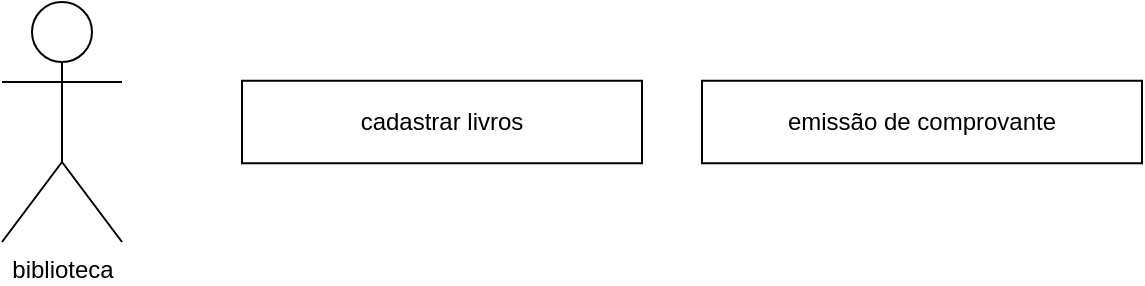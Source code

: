 <mxfile version="13.8.1" type="github">
  <diagram id="th-3_0Q0DmBlsHd-f6A7" name="Page-1">
    <mxGraphModel dx="760" dy="506" grid="1" gridSize="10" guides="1" tooltips="1" connect="1" arrows="1" fold="1" page="1" pageScale="1" pageWidth="1169" pageHeight="827" math="0" shadow="0">
      <root>
        <mxCell id="0" />
        <mxCell id="1" parent="0" />
        <mxCell id="2yKbzrXuhydSA4W2Bl---1" value="biblioteca" style="shape=umlActor;verticalLabelPosition=bottom;verticalAlign=top;html=1;outlineConnect=0;" vertex="1" parent="1">
          <mxGeometry x="120" y="100" width="60" height="120" as="geometry" />
        </mxCell>
        <mxCell id="2yKbzrXuhydSA4W2Bl---2" value="cadastrar livros" style="rounded=0;whiteSpace=wrap;html=1;" vertex="1" parent="1">
          <mxGeometry x="240" y="139.38" width="200" height="41.25" as="geometry" />
        </mxCell>
        <mxCell id="2yKbzrXuhydSA4W2Bl---3" value="emissão de comprovante" style="rounded=0;whiteSpace=wrap;html=1;" vertex="1" parent="1">
          <mxGeometry x="470" y="139.38" width="220" height="41.25" as="geometry" />
        </mxCell>
      </root>
    </mxGraphModel>
  </diagram>
</mxfile>

